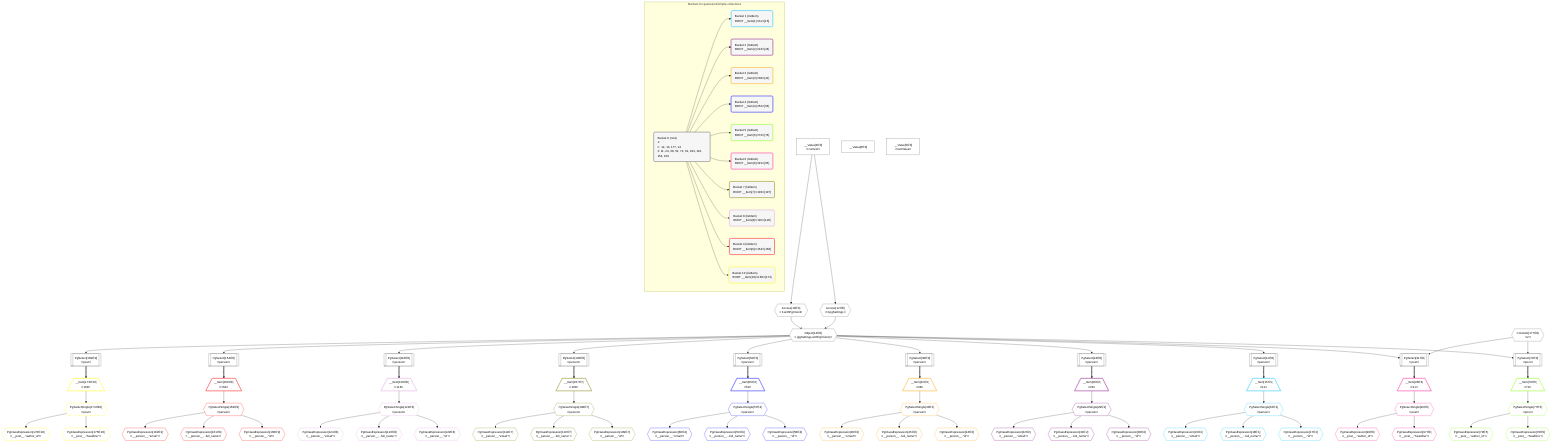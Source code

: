 %%{init: {'themeVariables': { 'fontSize': '12px'}}}%%
graph TD
    classDef path fill:#eee,stroke:#000,color:#000
    classDef plan fill:#fff,stroke-width:1px,color:#000
    classDef itemplan fill:#fff,stroke-width:2px,color:#000
    classDef unbatchedplan fill:#dff,stroke-width:1px,color:#000
    classDef sideeffectplan fill:#fcc,stroke-width:2px,color:#000
    classDef bucket fill:#f6f6f6,color:#000,stroke-width:2px,text-align:left


    %% plan dependencies
    Object14{{"Object[14∈0]<br />ᐸ{pgSettings,withPgClient}ᐳ"}}:::plan
    Access12{{"Access[12∈0]<br />ᐸ3.pgSettingsᐳ"}}:::plan
    Access13{{"Access[13∈0]<br />ᐸ3.withPgClientᐳ"}}:::plan
    Access12 & Access13 --> Object14
    PgSelect72[["PgSelect[72∈0]<br />ᐸpostᐳ"]]:::plan
    Constant177{{"Constant[177∈0]<br />ᐸ2ᐳ"}}:::plan
    Object14 & Constant177 --> PgSelect72
    PgSelect91[["PgSelect[91∈0]<br />ᐸpostᐳ"]]:::plan
    Object14 & Constant177 --> PgSelect91
    __Value3["__Value[3∈0]<br />ᐸcontextᐳ"]:::plan
    __Value3 --> Access12
    __Value3 --> Access13
    PgSelect11[["PgSelect[11∈0]<br />ᐸpersonᐳ"]]:::plan
    Object14 --> PgSelect11
    PgSelect24[["PgSelect[24∈0]<br />ᐸpersonᐳ"]]:::plan
    Object14 --> PgSelect24
    PgSelect38[["PgSelect[38∈0]<br />ᐸpersonᐳ"]]:::plan
    Object14 --> PgSelect38
    PgSelect52[["PgSelect[52∈0]<br />ᐸpersonᐳ"]]:::plan
    Object14 --> PgSelect52
    PgSelect103[["PgSelect[103∈0]<br />ᐸpersonᐳ"]]:::plan
    Object14 --> PgSelect103
    PgSelect116[["PgSelect[116∈0]<br />ᐸpersonᐳ"]]:::plan
    Object14 --> PgSelect116
    PgSelect154[["PgSelect[154∈0]<br />ᐸpersonᐳ"]]:::plan
    Object14 --> PgSelect154
    PgSelect169[["PgSelect[169∈0]<br />ᐸpostᐳ"]]:::plan
    Object14 --> PgSelect169
    __Value0["__Value[0∈0]"]:::plan
    __Value5["__Value[5∈0]<br />ᐸrootValueᐳ"]:::plan
    __Item173[/"__Item[173∈10]<br />ᐸ169ᐳ"\]:::itemplan
    PgSelect169 ==> __Item173
    PgSelectSingle174{{"PgSelectSingle[174∈10]<br />ᐸpostᐳ"}}:::plan
    __Item173 --> PgSelectSingle174
    PgClassExpression175{{"PgClassExpression[175∈10]<br />ᐸ__post__.”headline”ᐳ"}}:::plan
    PgSelectSingle174 --> PgClassExpression175
    PgClassExpression176{{"PgClassExpression[176∈10]<br />ᐸ__post__.”author_id”ᐳ"}}:::plan
    PgSelectSingle174 --> PgClassExpression176
    __Item158[/"__Item[158∈9]<br />ᐸ154ᐳ"\]:::itemplan
    PgSelect154 ==> __Item158
    PgSelectSingle159{{"PgSelectSingle[159∈9]<br />ᐸpersonᐳ"}}:::plan
    __Item158 --> PgSelectSingle159
    PgClassExpression160{{"PgClassExpression[160∈9]<br />ᐸ__person__.”id”ᐳ"}}:::plan
    PgSelectSingle159 --> PgClassExpression160
    PgClassExpression161{{"PgClassExpression[161∈9]<br />ᐸ__person__...full_name”ᐳ"}}:::plan
    PgSelectSingle159 --> PgClassExpression161
    PgClassExpression162{{"PgClassExpression[162∈9]<br />ᐸ__person__.”email”ᐳ"}}:::plan
    PgSelectSingle159 --> PgClassExpression162
    __Item120[/"__Item[120∈8]<br />ᐸ116ᐳ"\]:::itemplan
    PgSelect116 ==> __Item120
    PgSelectSingle121{{"PgSelectSingle[121∈8]<br />ᐸpersonᐳ"}}:::plan
    __Item120 --> PgSelectSingle121
    PgClassExpression122{{"PgClassExpression[122∈8]<br />ᐸ__person__.”id”ᐳ"}}:::plan
    PgSelectSingle121 --> PgClassExpression122
    PgClassExpression123{{"PgClassExpression[123∈8]<br />ᐸ__person__...full_name”ᐳ"}}:::plan
    PgSelectSingle121 --> PgClassExpression123
    PgClassExpression124{{"PgClassExpression[124∈8]<br />ᐸ__person__.”email”ᐳ"}}:::plan
    PgSelectSingle121 --> PgClassExpression124
    __Item107[/"__Item[107∈7]<br />ᐸ103ᐳ"\]:::itemplan
    PgSelect103 ==> __Item107
    PgSelectSingle108{{"PgSelectSingle[108∈7]<br />ᐸpersonᐳ"}}:::plan
    __Item107 --> PgSelectSingle108
    PgClassExpression109{{"PgClassExpression[109∈7]<br />ᐸ__person__.”id”ᐳ"}}:::plan
    PgSelectSingle108 --> PgClassExpression109
    PgClassExpression110{{"PgClassExpression[110∈7]<br />ᐸ__person__...full_name”ᐳ"}}:::plan
    PgSelectSingle108 --> PgClassExpression110
    PgClassExpression111{{"PgClassExpression[111∈7]<br />ᐸ__person__.”email”ᐳ"}}:::plan
    PgSelectSingle108 --> PgClassExpression111
    __Item95[/"__Item[95∈6]<br />ᐸ91ᐳ"\]:::itemplan
    PgSelect91 ==> __Item95
    PgSelectSingle96{{"PgSelectSingle[96∈6]<br />ᐸpostᐳ"}}:::plan
    __Item95 --> PgSelectSingle96
    PgClassExpression97{{"PgClassExpression[97∈6]<br />ᐸ__post__.”headline”ᐳ"}}:::plan
    PgSelectSingle96 --> PgClassExpression97
    PgClassExpression98{{"PgClassExpression[98∈6]<br />ᐸ__post__.”author_id”ᐳ"}}:::plan
    PgSelectSingle96 --> PgClassExpression98
    __Item76[/"__Item[76∈5]<br />ᐸ72ᐳ"\]:::itemplan
    PgSelect72 ==> __Item76
    PgSelectSingle77{{"PgSelectSingle[77∈5]<br />ᐸpostᐳ"}}:::plan
    __Item76 --> PgSelectSingle77
    PgClassExpression78{{"PgClassExpression[78∈5]<br />ᐸ__post__.”headline”ᐳ"}}:::plan
    PgSelectSingle77 --> PgClassExpression78
    PgClassExpression79{{"PgClassExpression[79∈5]<br />ᐸ__post__.”author_id”ᐳ"}}:::plan
    PgSelectSingle77 --> PgClassExpression79
    __Item56[/"__Item[56∈4]<br />ᐸ52ᐳ"\]:::itemplan
    PgSelect52 ==> __Item56
    PgSelectSingle57{{"PgSelectSingle[57∈4]<br />ᐸpersonᐳ"}}:::plan
    __Item56 --> PgSelectSingle57
    PgClassExpression58{{"PgClassExpression[58∈4]<br />ᐸ__person__.”id”ᐳ"}}:::plan
    PgSelectSingle57 --> PgClassExpression58
    PgClassExpression59{{"PgClassExpression[59∈4]<br />ᐸ__person__...full_name”ᐳ"}}:::plan
    PgSelectSingle57 --> PgClassExpression59
    PgClassExpression60{{"PgClassExpression[60∈4]<br />ᐸ__person__.”email”ᐳ"}}:::plan
    PgSelectSingle57 --> PgClassExpression60
    __Item42[/"__Item[42∈3]<br />ᐸ38ᐳ"\]:::itemplan
    PgSelect38 ==> __Item42
    PgSelectSingle43{{"PgSelectSingle[43∈3]<br />ᐸpersonᐳ"}}:::plan
    __Item42 --> PgSelectSingle43
    PgClassExpression44{{"PgClassExpression[44∈3]<br />ᐸ__person__.”id”ᐳ"}}:::plan
    PgSelectSingle43 --> PgClassExpression44
    PgClassExpression45{{"PgClassExpression[45∈3]<br />ᐸ__person__...full_name”ᐳ"}}:::plan
    PgSelectSingle43 --> PgClassExpression45
    PgClassExpression46{{"PgClassExpression[46∈3]<br />ᐸ__person__.”email”ᐳ"}}:::plan
    PgSelectSingle43 --> PgClassExpression46
    __Item28[/"__Item[28∈2]<br />ᐸ24ᐳ"\]:::itemplan
    PgSelect24 ==> __Item28
    PgSelectSingle29{{"PgSelectSingle[29∈2]<br />ᐸpersonᐳ"}}:::plan
    __Item28 --> PgSelectSingle29
    PgClassExpression30{{"PgClassExpression[30∈2]<br />ᐸ__person__.”id”ᐳ"}}:::plan
    PgSelectSingle29 --> PgClassExpression30
    PgClassExpression31{{"PgClassExpression[31∈2]<br />ᐸ__person__...full_name”ᐳ"}}:::plan
    PgSelectSingle29 --> PgClassExpression31
    PgClassExpression32{{"PgClassExpression[32∈2]<br />ᐸ__person__.”email”ᐳ"}}:::plan
    PgSelectSingle29 --> PgClassExpression32
    __Item15[/"__Item[15∈1]<br />ᐸ11ᐳ"\]:::itemplan
    PgSelect11 ==> __Item15
    PgSelectSingle16{{"PgSelectSingle[16∈1]<br />ᐸpersonᐳ"}}:::plan
    __Item15 --> PgSelectSingle16
    PgClassExpression17{{"PgClassExpression[17∈1]<br />ᐸ__person__.”id”ᐳ"}}:::plan
    PgSelectSingle16 --> PgClassExpression17
    PgClassExpression18{{"PgClassExpression[18∈1]<br />ᐸ__person__...full_name”ᐳ"}}:::plan
    PgSelectSingle16 --> PgClassExpression18
    PgClassExpression19{{"PgClassExpression[19∈1]<br />ᐸ__person__.”email”ᐳ"}}:::plan
    PgSelectSingle16 --> PgClassExpression19

    %% define steps

    subgraph "Buckets for queries/v4/simple-collections"
    Bucket0("Bucket 0 (root)<br />1: <br />ᐳ: 12, 13, 177, 14<br />2: 11, 24, 38, 52, 72, 91, 103, 116, 154, 169"):::bucket
    classDef bucket0 stroke:#696969
    class Bucket0,__Value0,__Value3,__Value5,PgSelect11,Access12,Access13,Object14,PgSelect24,PgSelect38,PgSelect52,PgSelect72,PgSelect91,PgSelect103,PgSelect116,PgSelect154,PgSelect169,Constant177 bucket0
    Bucket1("Bucket 1 (listItem)<br />ROOT __Item{1}ᐸ11ᐳ[15]"):::bucket
    classDef bucket1 stroke:#00bfff
    class Bucket1,__Item15,PgSelectSingle16,PgClassExpression17,PgClassExpression18,PgClassExpression19 bucket1
    Bucket2("Bucket 2 (listItem)<br />ROOT __Item{2}ᐸ24ᐳ[28]"):::bucket
    classDef bucket2 stroke:#7f007f
    class Bucket2,__Item28,PgSelectSingle29,PgClassExpression30,PgClassExpression31,PgClassExpression32 bucket2
    Bucket3("Bucket 3 (listItem)<br />ROOT __Item{3}ᐸ38ᐳ[42]"):::bucket
    classDef bucket3 stroke:#ffa500
    class Bucket3,__Item42,PgSelectSingle43,PgClassExpression44,PgClassExpression45,PgClassExpression46 bucket3
    Bucket4("Bucket 4 (listItem)<br />ROOT __Item{4}ᐸ52ᐳ[56]"):::bucket
    classDef bucket4 stroke:#0000ff
    class Bucket4,__Item56,PgSelectSingle57,PgClassExpression58,PgClassExpression59,PgClassExpression60 bucket4
    Bucket5("Bucket 5 (listItem)<br />ROOT __Item{5}ᐸ72ᐳ[76]"):::bucket
    classDef bucket5 stroke:#7fff00
    class Bucket5,__Item76,PgSelectSingle77,PgClassExpression78,PgClassExpression79 bucket5
    Bucket6("Bucket 6 (listItem)<br />ROOT __Item{6}ᐸ91ᐳ[95]"):::bucket
    classDef bucket6 stroke:#ff1493
    class Bucket6,__Item95,PgSelectSingle96,PgClassExpression97,PgClassExpression98 bucket6
    Bucket7("Bucket 7 (listItem)<br />ROOT __Item{7}ᐸ103ᐳ[107]"):::bucket
    classDef bucket7 stroke:#808000
    class Bucket7,__Item107,PgSelectSingle108,PgClassExpression109,PgClassExpression110,PgClassExpression111 bucket7
    Bucket8("Bucket 8 (listItem)<br />ROOT __Item{8}ᐸ116ᐳ[120]"):::bucket
    classDef bucket8 stroke:#dda0dd
    class Bucket8,__Item120,PgSelectSingle121,PgClassExpression122,PgClassExpression123,PgClassExpression124 bucket8
    Bucket9("Bucket 9 (listItem)<br />ROOT __Item{9}ᐸ154ᐳ[158]"):::bucket
    classDef bucket9 stroke:#ff0000
    class Bucket9,__Item158,PgSelectSingle159,PgClassExpression160,PgClassExpression161,PgClassExpression162 bucket9
    Bucket10("Bucket 10 (listItem)<br />ROOT __Item{10}ᐸ169ᐳ[173]"):::bucket
    classDef bucket10 stroke:#ffff00
    class Bucket10,__Item173,PgSelectSingle174,PgClassExpression175,PgClassExpression176 bucket10
    Bucket0 --> Bucket1 & Bucket2 & Bucket3 & Bucket4 & Bucket5 & Bucket6 & Bucket7 & Bucket8 & Bucket9 & Bucket10
    end